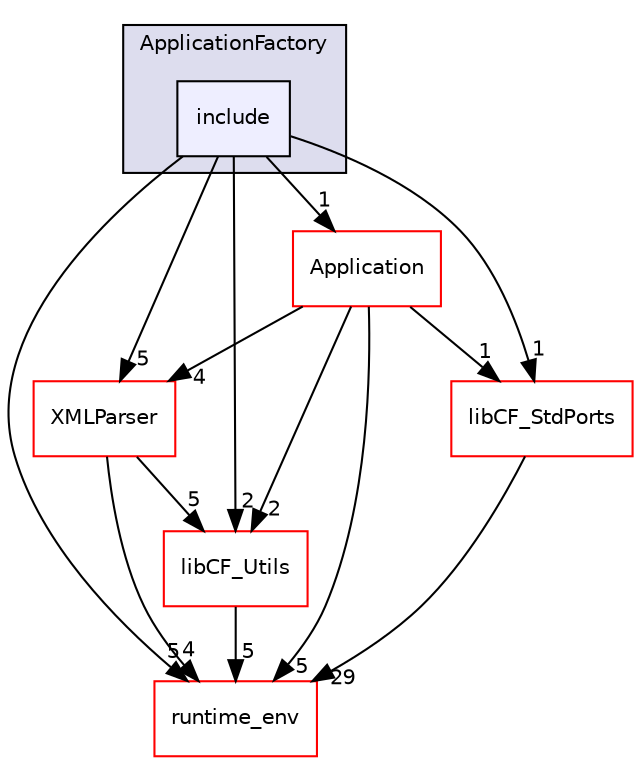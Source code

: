 digraph "frameworks/ApplicationFactory/include" {
  compound=true
  node [ fontsize="10", fontname="Helvetica"];
  edge [ labelfontsize="10", labelfontname="Helvetica"];
  subgraph clusterdir_5f7b68a92237d50a7466c25d243e3172 {
    graph [ bgcolor="#ddddee", pencolor="black", label="ApplicationFactory" fontname="Helvetica", fontsize="10", URL="dir_5f7b68a92237d50a7466c25d243e3172.html"]
  dir_c5a5659a5d59cd5c205e2b7280f91d06 [shape=box, label="include", style="filled", fillcolor="#eeeeff", pencolor="black", URL="dir_c5a5659a5d59cd5c205e2b7280f91d06.html"];
  }
  dir_82d23cf221d390315bcc70b79c1eb009 [shape=box label="XMLParser" fillcolor="white" style="filled" color="red" URL="dir_82d23cf221d390315bcc70b79c1eb009.html"];
  dir_8aabdcfce34c4bac61caf3af373d0f0e [shape=box label="Application" fillcolor="white" style="filled" color="red" URL="dir_8aabdcfce34c4bac61caf3af373d0f0e.html"];
  dir_415fd844ad1371cc0541b88918b9f3f6 [shape=box label="libCF_StdPorts" fillcolor="white" style="filled" color="red" URL="dir_415fd844ad1371cc0541b88918b9f3f6.html"];
  dir_ecac01cf0516f87ea4205d3d96f45c96 [shape=box label="libCF_Utils" fillcolor="white" style="filled" color="red" URL="dir_ecac01cf0516f87ea4205d3d96f45c96.html"];
  dir_f225e4d86008d3e73336a06c8611e2b4 [shape=box label="runtime_env" fillcolor="white" style="filled" color="red" URL="dir_f225e4d86008d3e73336a06c8611e2b4.html"];
  dir_82d23cf221d390315bcc70b79c1eb009->dir_ecac01cf0516f87ea4205d3d96f45c96 [headlabel="5", labeldistance=1.5 headhref="dir_000031_000028.html"];
  dir_82d23cf221d390315bcc70b79c1eb009->dir_f225e4d86008d3e73336a06c8611e2b4 [headlabel="4", labeldistance=1.5 headhref="dir_000031_000034.html"];
  dir_c5a5659a5d59cd5c205e2b7280f91d06->dir_82d23cf221d390315bcc70b79c1eb009 [headlabel="5", labeldistance=1.5 headhref="dir_000005_000031.html"];
  dir_c5a5659a5d59cd5c205e2b7280f91d06->dir_8aabdcfce34c4bac61caf3af373d0f0e [headlabel="1", labeldistance=1.5 headhref="dir_000005_000001.html"];
  dir_c5a5659a5d59cd5c205e2b7280f91d06->dir_415fd844ad1371cc0541b88918b9f3f6 [headlabel="1", labeldistance=1.5 headhref="dir_000005_000025.html"];
  dir_c5a5659a5d59cd5c205e2b7280f91d06->dir_ecac01cf0516f87ea4205d3d96f45c96 [headlabel="2", labeldistance=1.5 headhref="dir_000005_000028.html"];
  dir_c5a5659a5d59cd5c205e2b7280f91d06->dir_f225e4d86008d3e73336a06c8611e2b4 [headlabel="5", labeldistance=1.5 headhref="dir_000005_000034.html"];
  dir_8aabdcfce34c4bac61caf3af373d0f0e->dir_82d23cf221d390315bcc70b79c1eb009 [headlabel="4", labeldistance=1.5 headhref="dir_000001_000031.html"];
  dir_8aabdcfce34c4bac61caf3af373d0f0e->dir_415fd844ad1371cc0541b88918b9f3f6 [headlabel="1", labeldistance=1.5 headhref="dir_000001_000025.html"];
  dir_8aabdcfce34c4bac61caf3af373d0f0e->dir_ecac01cf0516f87ea4205d3d96f45c96 [headlabel="2", labeldistance=1.5 headhref="dir_000001_000028.html"];
  dir_8aabdcfce34c4bac61caf3af373d0f0e->dir_f225e4d86008d3e73336a06c8611e2b4 [headlabel="5", labeldistance=1.5 headhref="dir_000001_000034.html"];
  dir_415fd844ad1371cc0541b88918b9f3f6->dir_f225e4d86008d3e73336a06c8611e2b4 [headlabel="29", labeldistance=1.5 headhref="dir_000025_000034.html"];
  dir_ecac01cf0516f87ea4205d3d96f45c96->dir_f225e4d86008d3e73336a06c8611e2b4 [headlabel="5", labeldistance=1.5 headhref="dir_000028_000034.html"];
}
